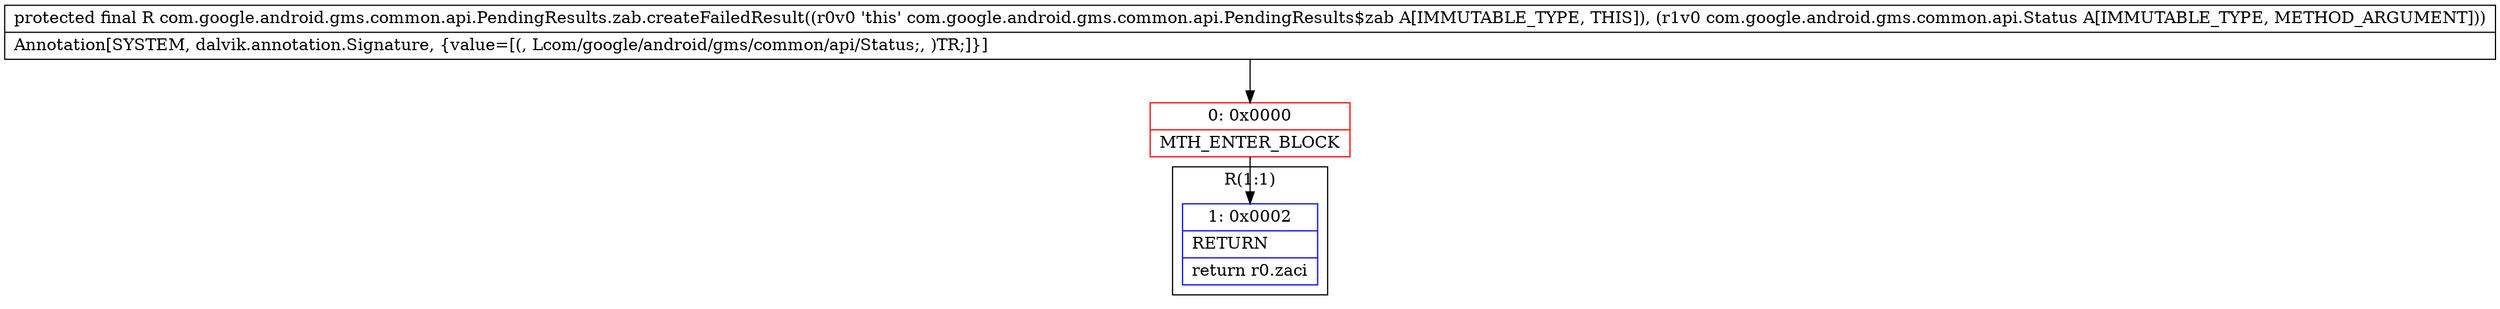 digraph "CFG forcom.google.android.gms.common.api.PendingResults.zab.createFailedResult(Lcom\/google\/android\/gms\/common\/api\/Status;)Lcom\/google\/android\/gms\/common\/api\/Result;" {
subgraph cluster_Region_1148400451 {
label = "R(1:1)";
node [shape=record,color=blue];
Node_1 [shape=record,label="{1\:\ 0x0002|RETURN\l|return r0.zaci\l}"];
}
Node_0 [shape=record,color=red,label="{0\:\ 0x0000|MTH_ENTER_BLOCK\l}"];
MethodNode[shape=record,label="{protected final R com.google.android.gms.common.api.PendingResults.zab.createFailedResult((r0v0 'this' com.google.android.gms.common.api.PendingResults$zab A[IMMUTABLE_TYPE, THIS]), (r1v0 com.google.android.gms.common.api.Status A[IMMUTABLE_TYPE, METHOD_ARGUMENT]))  | Annotation[SYSTEM, dalvik.annotation.Signature, \{value=[(, Lcom\/google\/android\/gms\/common\/api\/Status;, )TR;]\}]\l}"];
MethodNode -> Node_0;
Node_0 -> Node_1;
}

